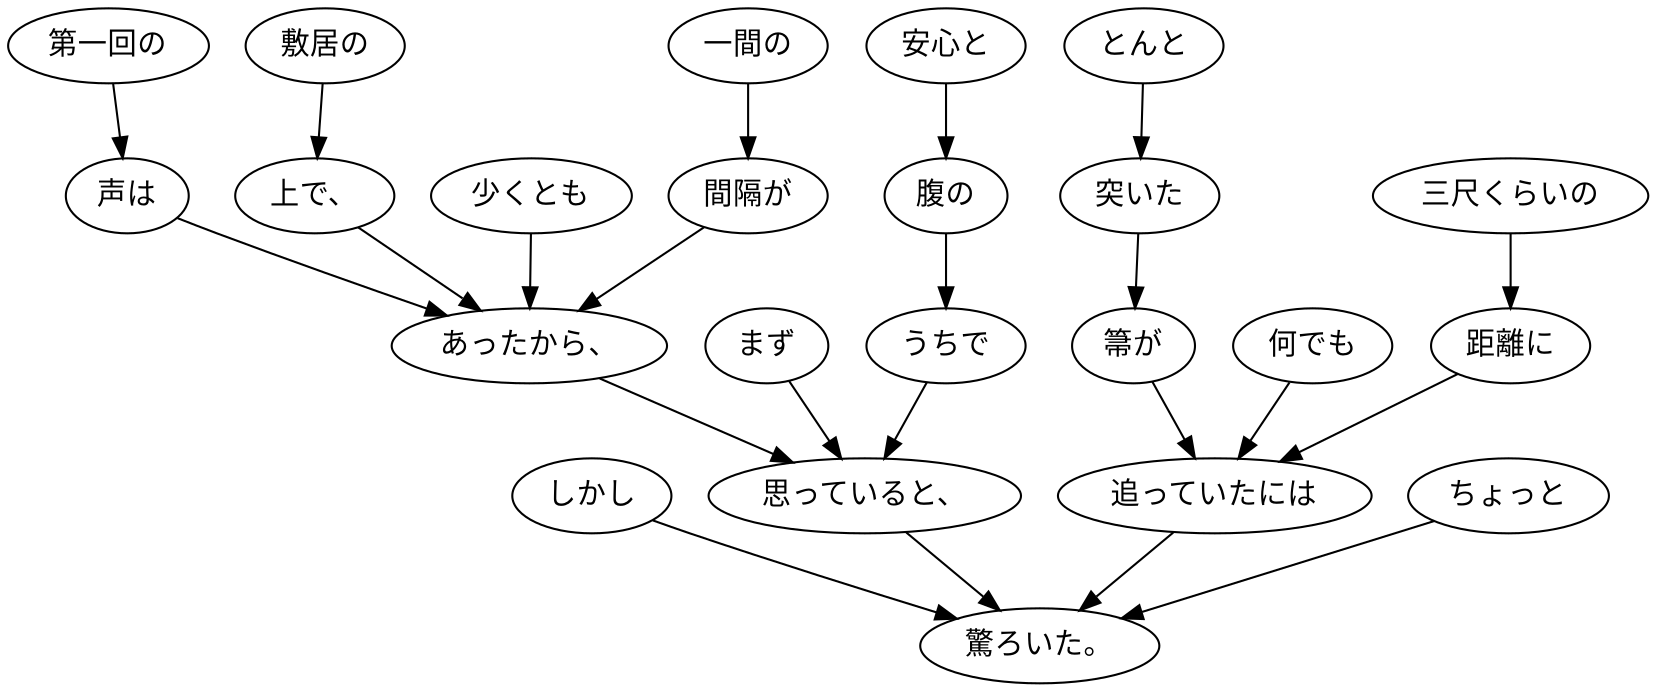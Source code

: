 digraph graph6492 {
	node0 [label="しかし"];
	node1 [label="第一回の"];
	node2 [label="声は"];
	node3 [label="敷居の"];
	node4 [label="上で、"];
	node5 [label="少くとも"];
	node6 [label="一間の"];
	node7 [label="間隔が"];
	node8 [label="あったから、"];
	node9 [label="まず"];
	node10 [label="安心と"];
	node11 [label="腹の"];
	node12 [label="うちで"];
	node13 [label="思っていると、"];
	node14 [label="とんと"];
	node15 [label="突いた"];
	node16 [label="箒が"];
	node17 [label="何でも"];
	node18 [label="三尺くらいの"];
	node19 [label="距離に"];
	node20 [label="追っていたには"];
	node21 [label="ちょっと"];
	node22 [label="驚ろいた。"];
	node0 -> node22;
	node1 -> node2;
	node2 -> node8;
	node3 -> node4;
	node4 -> node8;
	node5 -> node8;
	node6 -> node7;
	node7 -> node8;
	node8 -> node13;
	node9 -> node13;
	node10 -> node11;
	node11 -> node12;
	node12 -> node13;
	node13 -> node22;
	node14 -> node15;
	node15 -> node16;
	node16 -> node20;
	node17 -> node20;
	node18 -> node19;
	node19 -> node20;
	node20 -> node22;
	node21 -> node22;
}
